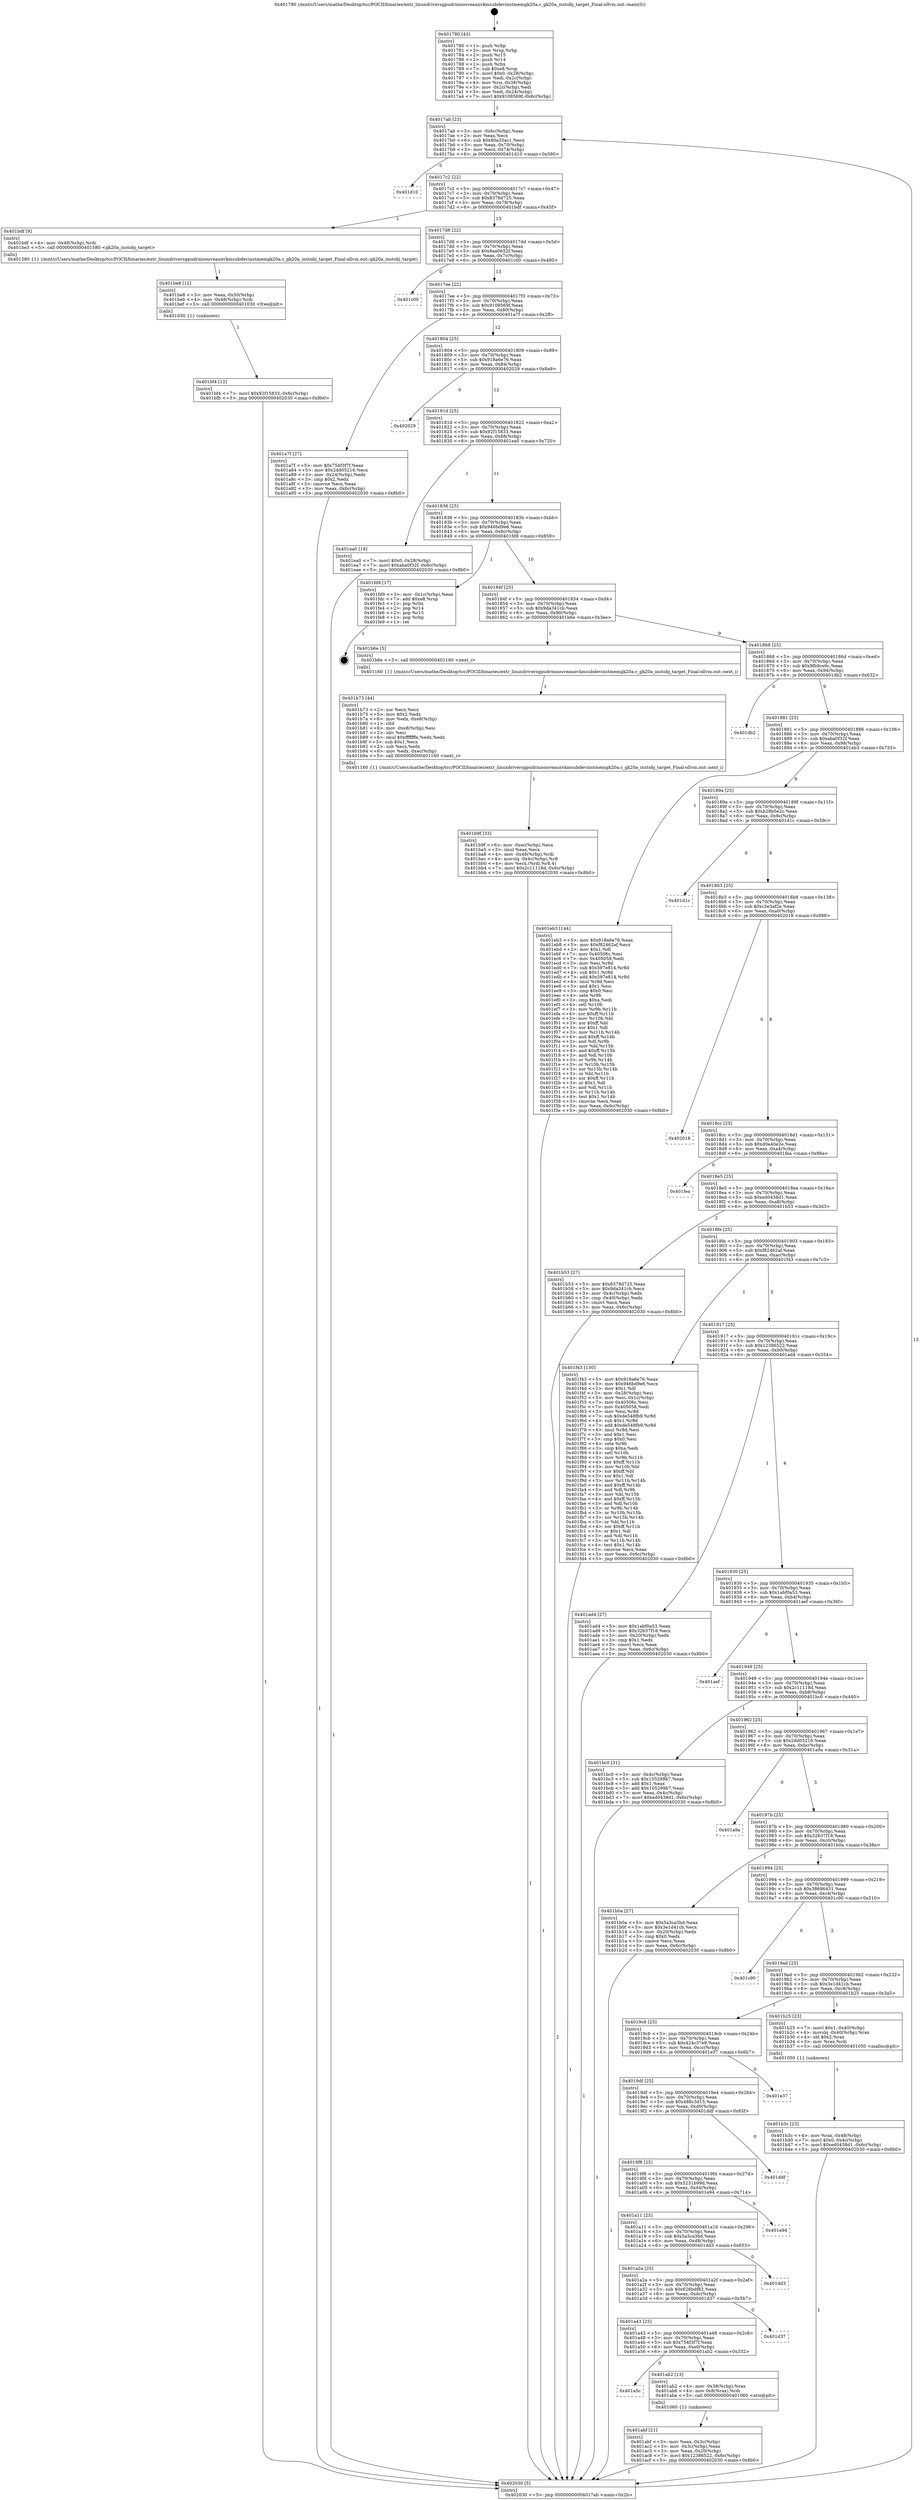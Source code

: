 digraph "0x401780" {
  label = "0x401780 (/mnt/c/Users/mathe/Desktop/tcc/POCII/binaries/extr_linuxdriversgpudrmnouveaunvkmsubdevinstmemgk20a.c_gk20a_instobj_target_Final-ollvm.out::main(0))"
  labelloc = "t"
  node[shape=record]

  Entry [label="",width=0.3,height=0.3,shape=circle,fillcolor=black,style=filled]
  "0x4017ab" [label="{
     0x4017ab [23]\l
     | [instrs]\l
     &nbsp;&nbsp;0x4017ab \<+3\>: mov -0x6c(%rbp),%eax\l
     &nbsp;&nbsp;0x4017ae \<+2\>: mov %eax,%ecx\l
     &nbsp;&nbsp;0x4017b0 \<+6\>: sub $0x80a35ac1,%ecx\l
     &nbsp;&nbsp;0x4017b6 \<+3\>: mov %eax,-0x70(%rbp)\l
     &nbsp;&nbsp;0x4017b9 \<+3\>: mov %ecx,-0x74(%rbp)\l
     &nbsp;&nbsp;0x4017bc \<+6\>: je 0000000000401d10 \<main+0x590\>\l
  }"]
  "0x401d10" [label="{
     0x401d10\l
  }", style=dashed]
  "0x4017c2" [label="{
     0x4017c2 [22]\l
     | [instrs]\l
     &nbsp;&nbsp;0x4017c2 \<+5\>: jmp 00000000004017c7 \<main+0x47\>\l
     &nbsp;&nbsp;0x4017c7 \<+3\>: mov -0x70(%rbp),%eax\l
     &nbsp;&nbsp;0x4017ca \<+5\>: sub $0x8378d725,%eax\l
     &nbsp;&nbsp;0x4017cf \<+3\>: mov %eax,-0x78(%rbp)\l
     &nbsp;&nbsp;0x4017d2 \<+6\>: je 0000000000401bdf \<main+0x45f\>\l
  }"]
  Exit [label="",width=0.3,height=0.3,shape=circle,fillcolor=black,style=filled,peripheries=2]
  "0x401bdf" [label="{
     0x401bdf [9]\l
     | [instrs]\l
     &nbsp;&nbsp;0x401bdf \<+4\>: mov -0x48(%rbp),%rdi\l
     &nbsp;&nbsp;0x401be3 \<+5\>: call 0000000000401580 \<gk20a_instobj_target\>\l
     | [calls]\l
     &nbsp;&nbsp;0x401580 \{1\} (/mnt/c/Users/mathe/Desktop/tcc/POCII/binaries/extr_linuxdriversgpudrmnouveaunvkmsubdevinstmemgk20a.c_gk20a_instobj_target_Final-ollvm.out::gk20a_instobj_target)\l
  }"]
  "0x4017d8" [label="{
     0x4017d8 [22]\l
     | [instrs]\l
     &nbsp;&nbsp;0x4017d8 \<+5\>: jmp 00000000004017dd \<main+0x5d\>\l
     &nbsp;&nbsp;0x4017dd \<+3\>: mov -0x70(%rbp),%eax\l
     &nbsp;&nbsp;0x4017e0 \<+5\>: sub $0x8aa0652f,%eax\l
     &nbsp;&nbsp;0x4017e5 \<+3\>: mov %eax,-0x7c(%rbp)\l
     &nbsp;&nbsp;0x4017e8 \<+6\>: je 0000000000401c00 \<main+0x480\>\l
  }"]
  "0x401bf4" [label="{
     0x401bf4 [12]\l
     | [instrs]\l
     &nbsp;&nbsp;0x401bf4 \<+7\>: movl $0x92f15833,-0x6c(%rbp)\l
     &nbsp;&nbsp;0x401bfb \<+5\>: jmp 0000000000402030 \<main+0x8b0\>\l
  }"]
  "0x401c00" [label="{
     0x401c00\l
  }", style=dashed]
  "0x4017ee" [label="{
     0x4017ee [22]\l
     | [instrs]\l
     &nbsp;&nbsp;0x4017ee \<+5\>: jmp 00000000004017f3 \<main+0x73\>\l
     &nbsp;&nbsp;0x4017f3 \<+3\>: mov -0x70(%rbp),%eax\l
     &nbsp;&nbsp;0x4017f6 \<+5\>: sub $0x9108569f,%eax\l
     &nbsp;&nbsp;0x4017fb \<+3\>: mov %eax,-0x80(%rbp)\l
     &nbsp;&nbsp;0x4017fe \<+6\>: je 0000000000401a7f \<main+0x2ff\>\l
  }"]
  "0x401be8" [label="{
     0x401be8 [12]\l
     | [instrs]\l
     &nbsp;&nbsp;0x401be8 \<+3\>: mov %eax,-0x50(%rbp)\l
     &nbsp;&nbsp;0x401beb \<+4\>: mov -0x48(%rbp),%rdi\l
     &nbsp;&nbsp;0x401bef \<+5\>: call 0000000000401030 \<free@plt\>\l
     | [calls]\l
     &nbsp;&nbsp;0x401030 \{1\} (unknown)\l
  }"]
  "0x401a7f" [label="{
     0x401a7f [27]\l
     | [instrs]\l
     &nbsp;&nbsp;0x401a7f \<+5\>: mov $0x754f3f7f,%eax\l
     &nbsp;&nbsp;0x401a84 \<+5\>: mov $0x2dd05216,%ecx\l
     &nbsp;&nbsp;0x401a89 \<+3\>: mov -0x24(%rbp),%edx\l
     &nbsp;&nbsp;0x401a8c \<+3\>: cmp $0x2,%edx\l
     &nbsp;&nbsp;0x401a8f \<+3\>: cmovne %ecx,%eax\l
     &nbsp;&nbsp;0x401a92 \<+3\>: mov %eax,-0x6c(%rbp)\l
     &nbsp;&nbsp;0x401a95 \<+5\>: jmp 0000000000402030 \<main+0x8b0\>\l
  }"]
  "0x401804" [label="{
     0x401804 [25]\l
     | [instrs]\l
     &nbsp;&nbsp;0x401804 \<+5\>: jmp 0000000000401809 \<main+0x89\>\l
     &nbsp;&nbsp;0x401809 \<+3\>: mov -0x70(%rbp),%eax\l
     &nbsp;&nbsp;0x40180c \<+5\>: sub $0x918a6e76,%eax\l
     &nbsp;&nbsp;0x401811 \<+6\>: mov %eax,-0x84(%rbp)\l
     &nbsp;&nbsp;0x401817 \<+6\>: je 0000000000402029 \<main+0x8a9\>\l
  }"]
  "0x402030" [label="{
     0x402030 [5]\l
     | [instrs]\l
     &nbsp;&nbsp;0x402030 \<+5\>: jmp 00000000004017ab \<main+0x2b\>\l
  }"]
  "0x401780" [label="{
     0x401780 [43]\l
     | [instrs]\l
     &nbsp;&nbsp;0x401780 \<+1\>: push %rbp\l
     &nbsp;&nbsp;0x401781 \<+3\>: mov %rsp,%rbp\l
     &nbsp;&nbsp;0x401784 \<+2\>: push %r15\l
     &nbsp;&nbsp;0x401786 \<+2\>: push %r14\l
     &nbsp;&nbsp;0x401788 \<+1\>: push %rbx\l
     &nbsp;&nbsp;0x401789 \<+7\>: sub $0xe8,%rsp\l
     &nbsp;&nbsp;0x401790 \<+7\>: movl $0x0,-0x28(%rbp)\l
     &nbsp;&nbsp;0x401797 \<+3\>: mov %edi,-0x2c(%rbp)\l
     &nbsp;&nbsp;0x40179a \<+4\>: mov %rsi,-0x38(%rbp)\l
     &nbsp;&nbsp;0x40179e \<+3\>: mov -0x2c(%rbp),%edi\l
     &nbsp;&nbsp;0x4017a1 \<+3\>: mov %edi,-0x24(%rbp)\l
     &nbsp;&nbsp;0x4017a4 \<+7\>: movl $0x9108569f,-0x6c(%rbp)\l
  }"]
  "0x401b9f" [label="{
     0x401b9f [33]\l
     | [instrs]\l
     &nbsp;&nbsp;0x401b9f \<+6\>: mov -0xec(%rbp),%ecx\l
     &nbsp;&nbsp;0x401ba5 \<+3\>: imul %eax,%ecx\l
     &nbsp;&nbsp;0x401ba8 \<+4\>: mov -0x48(%rbp),%rdi\l
     &nbsp;&nbsp;0x401bac \<+4\>: movslq -0x4c(%rbp),%r8\l
     &nbsp;&nbsp;0x401bb0 \<+4\>: mov %ecx,(%rdi,%r8,4)\l
     &nbsp;&nbsp;0x401bb4 \<+7\>: movl $0x2c11118d,-0x6c(%rbp)\l
     &nbsp;&nbsp;0x401bbb \<+5\>: jmp 0000000000402030 \<main+0x8b0\>\l
  }"]
  "0x402029" [label="{
     0x402029\l
  }", style=dashed]
  "0x40181d" [label="{
     0x40181d [25]\l
     | [instrs]\l
     &nbsp;&nbsp;0x40181d \<+5\>: jmp 0000000000401822 \<main+0xa2\>\l
     &nbsp;&nbsp;0x401822 \<+3\>: mov -0x70(%rbp),%eax\l
     &nbsp;&nbsp;0x401825 \<+5\>: sub $0x92f15833,%eax\l
     &nbsp;&nbsp;0x40182a \<+6\>: mov %eax,-0x88(%rbp)\l
     &nbsp;&nbsp;0x401830 \<+6\>: je 0000000000401ea0 \<main+0x720\>\l
  }"]
  "0x401b73" [label="{
     0x401b73 [44]\l
     | [instrs]\l
     &nbsp;&nbsp;0x401b73 \<+2\>: xor %ecx,%ecx\l
     &nbsp;&nbsp;0x401b75 \<+5\>: mov $0x2,%edx\l
     &nbsp;&nbsp;0x401b7a \<+6\>: mov %edx,-0xe8(%rbp)\l
     &nbsp;&nbsp;0x401b80 \<+1\>: cltd\l
     &nbsp;&nbsp;0x401b81 \<+6\>: mov -0xe8(%rbp),%esi\l
     &nbsp;&nbsp;0x401b87 \<+2\>: idiv %esi\l
     &nbsp;&nbsp;0x401b89 \<+6\>: imul $0xfffffffe,%edx,%edx\l
     &nbsp;&nbsp;0x401b8f \<+3\>: sub $0x1,%ecx\l
     &nbsp;&nbsp;0x401b92 \<+2\>: sub %ecx,%edx\l
     &nbsp;&nbsp;0x401b94 \<+6\>: mov %edx,-0xec(%rbp)\l
     &nbsp;&nbsp;0x401b9a \<+5\>: call 0000000000401160 \<next_i\>\l
     | [calls]\l
     &nbsp;&nbsp;0x401160 \{1\} (/mnt/c/Users/mathe/Desktop/tcc/POCII/binaries/extr_linuxdriversgpudrmnouveaunvkmsubdevinstmemgk20a.c_gk20a_instobj_target_Final-ollvm.out::next_i)\l
  }"]
  "0x401ea0" [label="{
     0x401ea0 [19]\l
     | [instrs]\l
     &nbsp;&nbsp;0x401ea0 \<+7\>: movl $0x0,-0x28(%rbp)\l
     &nbsp;&nbsp;0x401ea7 \<+7\>: movl $0xaba0f32f,-0x6c(%rbp)\l
     &nbsp;&nbsp;0x401eae \<+5\>: jmp 0000000000402030 \<main+0x8b0\>\l
  }"]
  "0x401836" [label="{
     0x401836 [25]\l
     | [instrs]\l
     &nbsp;&nbsp;0x401836 \<+5\>: jmp 000000000040183b \<main+0xbb\>\l
     &nbsp;&nbsp;0x40183b \<+3\>: mov -0x70(%rbp),%eax\l
     &nbsp;&nbsp;0x40183e \<+5\>: sub $0x946bd9e6,%eax\l
     &nbsp;&nbsp;0x401843 \<+6\>: mov %eax,-0x8c(%rbp)\l
     &nbsp;&nbsp;0x401849 \<+6\>: je 0000000000401fd9 \<main+0x859\>\l
  }"]
  "0x401b3c" [label="{
     0x401b3c [23]\l
     | [instrs]\l
     &nbsp;&nbsp;0x401b3c \<+4\>: mov %rax,-0x48(%rbp)\l
     &nbsp;&nbsp;0x401b40 \<+7\>: movl $0x0,-0x4c(%rbp)\l
     &nbsp;&nbsp;0x401b47 \<+7\>: movl $0xed0438d1,-0x6c(%rbp)\l
     &nbsp;&nbsp;0x401b4e \<+5\>: jmp 0000000000402030 \<main+0x8b0\>\l
  }"]
  "0x401fd9" [label="{
     0x401fd9 [17]\l
     | [instrs]\l
     &nbsp;&nbsp;0x401fd9 \<+3\>: mov -0x1c(%rbp),%eax\l
     &nbsp;&nbsp;0x401fdc \<+7\>: add $0xe8,%rsp\l
     &nbsp;&nbsp;0x401fe3 \<+1\>: pop %rbx\l
     &nbsp;&nbsp;0x401fe4 \<+2\>: pop %r14\l
     &nbsp;&nbsp;0x401fe6 \<+2\>: pop %r15\l
     &nbsp;&nbsp;0x401fe8 \<+1\>: pop %rbp\l
     &nbsp;&nbsp;0x401fe9 \<+1\>: ret\l
  }"]
  "0x40184f" [label="{
     0x40184f [25]\l
     | [instrs]\l
     &nbsp;&nbsp;0x40184f \<+5\>: jmp 0000000000401854 \<main+0xd4\>\l
     &nbsp;&nbsp;0x401854 \<+3\>: mov -0x70(%rbp),%eax\l
     &nbsp;&nbsp;0x401857 \<+5\>: sub $0x9da341cb,%eax\l
     &nbsp;&nbsp;0x40185c \<+6\>: mov %eax,-0x90(%rbp)\l
     &nbsp;&nbsp;0x401862 \<+6\>: je 0000000000401b6e \<main+0x3ee\>\l
  }"]
  "0x401abf" [label="{
     0x401abf [21]\l
     | [instrs]\l
     &nbsp;&nbsp;0x401abf \<+3\>: mov %eax,-0x3c(%rbp)\l
     &nbsp;&nbsp;0x401ac2 \<+3\>: mov -0x3c(%rbp),%eax\l
     &nbsp;&nbsp;0x401ac5 \<+3\>: mov %eax,-0x20(%rbp)\l
     &nbsp;&nbsp;0x401ac8 \<+7\>: movl $0x12386522,-0x6c(%rbp)\l
     &nbsp;&nbsp;0x401acf \<+5\>: jmp 0000000000402030 \<main+0x8b0\>\l
  }"]
  "0x401b6e" [label="{
     0x401b6e [5]\l
     | [instrs]\l
     &nbsp;&nbsp;0x401b6e \<+5\>: call 0000000000401160 \<next_i\>\l
     | [calls]\l
     &nbsp;&nbsp;0x401160 \{1\} (/mnt/c/Users/mathe/Desktop/tcc/POCII/binaries/extr_linuxdriversgpudrmnouveaunvkmsubdevinstmemgk20a.c_gk20a_instobj_target_Final-ollvm.out::next_i)\l
  }"]
  "0x401868" [label="{
     0x401868 [25]\l
     | [instrs]\l
     &nbsp;&nbsp;0x401868 \<+5\>: jmp 000000000040186d \<main+0xed\>\l
     &nbsp;&nbsp;0x40186d \<+3\>: mov -0x70(%rbp),%eax\l
     &nbsp;&nbsp;0x401870 \<+5\>: sub $0x9fb9ce9c,%eax\l
     &nbsp;&nbsp;0x401875 \<+6\>: mov %eax,-0x94(%rbp)\l
     &nbsp;&nbsp;0x40187b \<+6\>: je 0000000000401db2 \<main+0x632\>\l
  }"]
  "0x401a5c" [label="{
     0x401a5c\l
  }", style=dashed]
  "0x401db2" [label="{
     0x401db2\l
  }", style=dashed]
  "0x401881" [label="{
     0x401881 [25]\l
     | [instrs]\l
     &nbsp;&nbsp;0x401881 \<+5\>: jmp 0000000000401886 \<main+0x106\>\l
     &nbsp;&nbsp;0x401886 \<+3\>: mov -0x70(%rbp),%eax\l
     &nbsp;&nbsp;0x401889 \<+5\>: sub $0xaba0f32f,%eax\l
     &nbsp;&nbsp;0x40188e \<+6\>: mov %eax,-0x98(%rbp)\l
     &nbsp;&nbsp;0x401894 \<+6\>: je 0000000000401eb3 \<main+0x733\>\l
  }"]
  "0x401ab2" [label="{
     0x401ab2 [13]\l
     | [instrs]\l
     &nbsp;&nbsp;0x401ab2 \<+4\>: mov -0x38(%rbp),%rax\l
     &nbsp;&nbsp;0x401ab6 \<+4\>: mov 0x8(%rax),%rdi\l
     &nbsp;&nbsp;0x401aba \<+5\>: call 0000000000401060 \<atoi@plt\>\l
     | [calls]\l
     &nbsp;&nbsp;0x401060 \{1\} (unknown)\l
  }"]
  "0x401eb3" [label="{
     0x401eb3 [144]\l
     | [instrs]\l
     &nbsp;&nbsp;0x401eb3 \<+5\>: mov $0x918a6e76,%eax\l
     &nbsp;&nbsp;0x401eb8 \<+5\>: mov $0xf82462af,%ecx\l
     &nbsp;&nbsp;0x401ebd \<+2\>: mov $0x1,%dl\l
     &nbsp;&nbsp;0x401ebf \<+7\>: mov 0x40506c,%esi\l
     &nbsp;&nbsp;0x401ec6 \<+7\>: mov 0x405058,%edi\l
     &nbsp;&nbsp;0x401ecd \<+3\>: mov %esi,%r8d\l
     &nbsp;&nbsp;0x401ed0 \<+7\>: sub $0x597e814,%r8d\l
     &nbsp;&nbsp;0x401ed7 \<+4\>: sub $0x1,%r8d\l
     &nbsp;&nbsp;0x401edb \<+7\>: add $0x597e814,%r8d\l
     &nbsp;&nbsp;0x401ee2 \<+4\>: imul %r8d,%esi\l
     &nbsp;&nbsp;0x401ee6 \<+3\>: and $0x1,%esi\l
     &nbsp;&nbsp;0x401ee9 \<+3\>: cmp $0x0,%esi\l
     &nbsp;&nbsp;0x401eec \<+4\>: sete %r9b\l
     &nbsp;&nbsp;0x401ef0 \<+3\>: cmp $0xa,%edi\l
     &nbsp;&nbsp;0x401ef3 \<+4\>: setl %r10b\l
     &nbsp;&nbsp;0x401ef7 \<+3\>: mov %r9b,%r11b\l
     &nbsp;&nbsp;0x401efa \<+4\>: xor $0xff,%r11b\l
     &nbsp;&nbsp;0x401efe \<+3\>: mov %r10b,%bl\l
     &nbsp;&nbsp;0x401f01 \<+3\>: xor $0xff,%bl\l
     &nbsp;&nbsp;0x401f04 \<+3\>: xor $0x1,%dl\l
     &nbsp;&nbsp;0x401f07 \<+3\>: mov %r11b,%r14b\l
     &nbsp;&nbsp;0x401f0a \<+4\>: and $0xff,%r14b\l
     &nbsp;&nbsp;0x401f0e \<+3\>: and %dl,%r9b\l
     &nbsp;&nbsp;0x401f11 \<+3\>: mov %bl,%r15b\l
     &nbsp;&nbsp;0x401f14 \<+4\>: and $0xff,%r15b\l
     &nbsp;&nbsp;0x401f18 \<+3\>: and %dl,%r10b\l
     &nbsp;&nbsp;0x401f1b \<+3\>: or %r9b,%r14b\l
     &nbsp;&nbsp;0x401f1e \<+3\>: or %r10b,%r15b\l
     &nbsp;&nbsp;0x401f21 \<+3\>: xor %r15b,%r14b\l
     &nbsp;&nbsp;0x401f24 \<+3\>: or %bl,%r11b\l
     &nbsp;&nbsp;0x401f27 \<+4\>: xor $0xff,%r11b\l
     &nbsp;&nbsp;0x401f2b \<+3\>: or $0x1,%dl\l
     &nbsp;&nbsp;0x401f2e \<+3\>: and %dl,%r11b\l
     &nbsp;&nbsp;0x401f31 \<+3\>: or %r11b,%r14b\l
     &nbsp;&nbsp;0x401f34 \<+4\>: test $0x1,%r14b\l
     &nbsp;&nbsp;0x401f38 \<+3\>: cmovne %ecx,%eax\l
     &nbsp;&nbsp;0x401f3b \<+3\>: mov %eax,-0x6c(%rbp)\l
     &nbsp;&nbsp;0x401f3e \<+5\>: jmp 0000000000402030 \<main+0x8b0\>\l
  }"]
  "0x40189a" [label="{
     0x40189a [25]\l
     | [instrs]\l
     &nbsp;&nbsp;0x40189a \<+5\>: jmp 000000000040189f \<main+0x11f\>\l
     &nbsp;&nbsp;0x40189f \<+3\>: mov -0x70(%rbp),%eax\l
     &nbsp;&nbsp;0x4018a2 \<+5\>: sub $0xb28b5e2c,%eax\l
     &nbsp;&nbsp;0x4018a7 \<+6\>: mov %eax,-0x9c(%rbp)\l
     &nbsp;&nbsp;0x4018ad \<+6\>: je 0000000000401d1c \<main+0x59c\>\l
  }"]
  "0x401a43" [label="{
     0x401a43 [25]\l
     | [instrs]\l
     &nbsp;&nbsp;0x401a43 \<+5\>: jmp 0000000000401a48 \<main+0x2c8\>\l
     &nbsp;&nbsp;0x401a48 \<+3\>: mov -0x70(%rbp),%eax\l
     &nbsp;&nbsp;0x401a4b \<+5\>: sub $0x754f3f7f,%eax\l
     &nbsp;&nbsp;0x401a50 \<+6\>: mov %eax,-0xe0(%rbp)\l
     &nbsp;&nbsp;0x401a56 \<+6\>: je 0000000000401ab2 \<main+0x332\>\l
  }"]
  "0x401d1c" [label="{
     0x401d1c\l
  }", style=dashed]
  "0x4018b3" [label="{
     0x4018b3 [25]\l
     | [instrs]\l
     &nbsp;&nbsp;0x4018b3 \<+5\>: jmp 00000000004018b8 \<main+0x138\>\l
     &nbsp;&nbsp;0x4018b8 \<+3\>: mov -0x70(%rbp),%eax\l
     &nbsp;&nbsp;0x4018bb \<+5\>: sub $0xc3e3af2e,%eax\l
     &nbsp;&nbsp;0x4018c0 \<+6\>: mov %eax,-0xa0(%rbp)\l
     &nbsp;&nbsp;0x4018c6 \<+6\>: je 0000000000402018 \<main+0x898\>\l
  }"]
  "0x401d37" [label="{
     0x401d37\l
  }", style=dashed]
  "0x402018" [label="{
     0x402018\l
  }", style=dashed]
  "0x4018cc" [label="{
     0x4018cc [25]\l
     | [instrs]\l
     &nbsp;&nbsp;0x4018cc \<+5\>: jmp 00000000004018d1 \<main+0x151\>\l
     &nbsp;&nbsp;0x4018d1 \<+3\>: mov -0x70(%rbp),%eax\l
     &nbsp;&nbsp;0x4018d4 \<+5\>: sub $0xd0e40e2e,%eax\l
     &nbsp;&nbsp;0x4018d9 \<+6\>: mov %eax,-0xa4(%rbp)\l
     &nbsp;&nbsp;0x4018df \<+6\>: je 0000000000401fea \<main+0x86a\>\l
  }"]
  "0x401a2a" [label="{
     0x401a2a [25]\l
     | [instrs]\l
     &nbsp;&nbsp;0x401a2a \<+5\>: jmp 0000000000401a2f \<main+0x2af\>\l
     &nbsp;&nbsp;0x401a2f \<+3\>: mov -0x70(%rbp),%eax\l
     &nbsp;&nbsp;0x401a32 \<+5\>: sub $0x626bdf82,%eax\l
     &nbsp;&nbsp;0x401a37 \<+6\>: mov %eax,-0xdc(%rbp)\l
     &nbsp;&nbsp;0x401a3d \<+6\>: je 0000000000401d37 \<main+0x5b7\>\l
  }"]
  "0x401fea" [label="{
     0x401fea\l
  }", style=dashed]
  "0x4018e5" [label="{
     0x4018e5 [25]\l
     | [instrs]\l
     &nbsp;&nbsp;0x4018e5 \<+5\>: jmp 00000000004018ea \<main+0x16a\>\l
     &nbsp;&nbsp;0x4018ea \<+3\>: mov -0x70(%rbp),%eax\l
     &nbsp;&nbsp;0x4018ed \<+5\>: sub $0xed0438d1,%eax\l
     &nbsp;&nbsp;0x4018f2 \<+6\>: mov %eax,-0xa8(%rbp)\l
     &nbsp;&nbsp;0x4018f8 \<+6\>: je 0000000000401b53 \<main+0x3d3\>\l
  }"]
  "0x401dd3" [label="{
     0x401dd3\l
  }", style=dashed]
  "0x401b53" [label="{
     0x401b53 [27]\l
     | [instrs]\l
     &nbsp;&nbsp;0x401b53 \<+5\>: mov $0x8378d725,%eax\l
     &nbsp;&nbsp;0x401b58 \<+5\>: mov $0x9da341cb,%ecx\l
     &nbsp;&nbsp;0x401b5d \<+3\>: mov -0x4c(%rbp),%edx\l
     &nbsp;&nbsp;0x401b60 \<+3\>: cmp -0x40(%rbp),%edx\l
     &nbsp;&nbsp;0x401b63 \<+3\>: cmovl %ecx,%eax\l
     &nbsp;&nbsp;0x401b66 \<+3\>: mov %eax,-0x6c(%rbp)\l
     &nbsp;&nbsp;0x401b69 \<+5\>: jmp 0000000000402030 \<main+0x8b0\>\l
  }"]
  "0x4018fe" [label="{
     0x4018fe [25]\l
     | [instrs]\l
     &nbsp;&nbsp;0x4018fe \<+5\>: jmp 0000000000401903 \<main+0x183\>\l
     &nbsp;&nbsp;0x401903 \<+3\>: mov -0x70(%rbp),%eax\l
     &nbsp;&nbsp;0x401906 \<+5\>: sub $0xf82462af,%eax\l
     &nbsp;&nbsp;0x40190b \<+6\>: mov %eax,-0xac(%rbp)\l
     &nbsp;&nbsp;0x401911 \<+6\>: je 0000000000401f43 \<main+0x7c3\>\l
  }"]
  "0x401a11" [label="{
     0x401a11 [25]\l
     | [instrs]\l
     &nbsp;&nbsp;0x401a11 \<+5\>: jmp 0000000000401a16 \<main+0x296\>\l
     &nbsp;&nbsp;0x401a16 \<+3\>: mov -0x70(%rbp),%eax\l
     &nbsp;&nbsp;0x401a19 \<+5\>: sub $0x5a3ca3bd,%eax\l
     &nbsp;&nbsp;0x401a1e \<+6\>: mov %eax,-0xd8(%rbp)\l
     &nbsp;&nbsp;0x401a24 \<+6\>: je 0000000000401dd3 \<main+0x653\>\l
  }"]
  "0x401f43" [label="{
     0x401f43 [150]\l
     | [instrs]\l
     &nbsp;&nbsp;0x401f43 \<+5\>: mov $0x918a6e76,%eax\l
     &nbsp;&nbsp;0x401f48 \<+5\>: mov $0x946bd9e6,%ecx\l
     &nbsp;&nbsp;0x401f4d \<+2\>: mov $0x1,%dl\l
     &nbsp;&nbsp;0x401f4f \<+3\>: mov -0x28(%rbp),%esi\l
     &nbsp;&nbsp;0x401f52 \<+3\>: mov %esi,-0x1c(%rbp)\l
     &nbsp;&nbsp;0x401f55 \<+7\>: mov 0x40506c,%esi\l
     &nbsp;&nbsp;0x401f5c \<+7\>: mov 0x405058,%edi\l
     &nbsp;&nbsp;0x401f63 \<+3\>: mov %esi,%r8d\l
     &nbsp;&nbsp;0x401f66 \<+7\>: sub $0xde548fb9,%r8d\l
     &nbsp;&nbsp;0x401f6d \<+4\>: sub $0x1,%r8d\l
     &nbsp;&nbsp;0x401f71 \<+7\>: add $0xde548fb9,%r8d\l
     &nbsp;&nbsp;0x401f78 \<+4\>: imul %r8d,%esi\l
     &nbsp;&nbsp;0x401f7c \<+3\>: and $0x1,%esi\l
     &nbsp;&nbsp;0x401f7f \<+3\>: cmp $0x0,%esi\l
     &nbsp;&nbsp;0x401f82 \<+4\>: sete %r9b\l
     &nbsp;&nbsp;0x401f86 \<+3\>: cmp $0xa,%edi\l
     &nbsp;&nbsp;0x401f89 \<+4\>: setl %r10b\l
     &nbsp;&nbsp;0x401f8d \<+3\>: mov %r9b,%r11b\l
     &nbsp;&nbsp;0x401f90 \<+4\>: xor $0xff,%r11b\l
     &nbsp;&nbsp;0x401f94 \<+3\>: mov %r10b,%bl\l
     &nbsp;&nbsp;0x401f97 \<+3\>: xor $0xff,%bl\l
     &nbsp;&nbsp;0x401f9a \<+3\>: xor $0x1,%dl\l
     &nbsp;&nbsp;0x401f9d \<+3\>: mov %r11b,%r14b\l
     &nbsp;&nbsp;0x401fa0 \<+4\>: and $0xff,%r14b\l
     &nbsp;&nbsp;0x401fa4 \<+3\>: and %dl,%r9b\l
     &nbsp;&nbsp;0x401fa7 \<+3\>: mov %bl,%r15b\l
     &nbsp;&nbsp;0x401faa \<+4\>: and $0xff,%r15b\l
     &nbsp;&nbsp;0x401fae \<+3\>: and %dl,%r10b\l
     &nbsp;&nbsp;0x401fb1 \<+3\>: or %r9b,%r14b\l
     &nbsp;&nbsp;0x401fb4 \<+3\>: or %r10b,%r15b\l
     &nbsp;&nbsp;0x401fb7 \<+3\>: xor %r15b,%r14b\l
     &nbsp;&nbsp;0x401fba \<+3\>: or %bl,%r11b\l
     &nbsp;&nbsp;0x401fbd \<+4\>: xor $0xff,%r11b\l
     &nbsp;&nbsp;0x401fc1 \<+3\>: or $0x1,%dl\l
     &nbsp;&nbsp;0x401fc4 \<+3\>: and %dl,%r11b\l
     &nbsp;&nbsp;0x401fc7 \<+3\>: or %r11b,%r14b\l
     &nbsp;&nbsp;0x401fca \<+4\>: test $0x1,%r14b\l
     &nbsp;&nbsp;0x401fce \<+3\>: cmovne %ecx,%eax\l
     &nbsp;&nbsp;0x401fd1 \<+3\>: mov %eax,-0x6c(%rbp)\l
     &nbsp;&nbsp;0x401fd4 \<+5\>: jmp 0000000000402030 \<main+0x8b0\>\l
  }"]
  "0x401917" [label="{
     0x401917 [25]\l
     | [instrs]\l
     &nbsp;&nbsp;0x401917 \<+5\>: jmp 000000000040191c \<main+0x19c\>\l
     &nbsp;&nbsp;0x40191c \<+3\>: mov -0x70(%rbp),%eax\l
     &nbsp;&nbsp;0x40191f \<+5\>: sub $0x12386522,%eax\l
     &nbsp;&nbsp;0x401924 \<+6\>: mov %eax,-0xb0(%rbp)\l
     &nbsp;&nbsp;0x40192a \<+6\>: je 0000000000401ad4 \<main+0x354\>\l
  }"]
  "0x401e94" [label="{
     0x401e94\l
  }", style=dashed]
  "0x401ad4" [label="{
     0x401ad4 [27]\l
     | [instrs]\l
     &nbsp;&nbsp;0x401ad4 \<+5\>: mov $0x1abf0a53,%eax\l
     &nbsp;&nbsp;0x401ad9 \<+5\>: mov $0x32637f18,%ecx\l
     &nbsp;&nbsp;0x401ade \<+3\>: mov -0x20(%rbp),%edx\l
     &nbsp;&nbsp;0x401ae1 \<+3\>: cmp $0x1,%edx\l
     &nbsp;&nbsp;0x401ae4 \<+3\>: cmovl %ecx,%eax\l
     &nbsp;&nbsp;0x401ae7 \<+3\>: mov %eax,-0x6c(%rbp)\l
     &nbsp;&nbsp;0x401aea \<+5\>: jmp 0000000000402030 \<main+0x8b0\>\l
  }"]
  "0x401930" [label="{
     0x401930 [25]\l
     | [instrs]\l
     &nbsp;&nbsp;0x401930 \<+5\>: jmp 0000000000401935 \<main+0x1b5\>\l
     &nbsp;&nbsp;0x401935 \<+3\>: mov -0x70(%rbp),%eax\l
     &nbsp;&nbsp;0x401938 \<+5\>: sub $0x1abf0a53,%eax\l
     &nbsp;&nbsp;0x40193d \<+6\>: mov %eax,-0xb4(%rbp)\l
     &nbsp;&nbsp;0x401943 \<+6\>: je 0000000000401aef \<main+0x36f\>\l
  }"]
  "0x4019f8" [label="{
     0x4019f8 [25]\l
     | [instrs]\l
     &nbsp;&nbsp;0x4019f8 \<+5\>: jmp 00000000004019fd \<main+0x27d\>\l
     &nbsp;&nbsp;0x4019fd \<+3\>: mov -0x70(%rbp),%eax\l
     &nbsp;&nbsp;0x401a00 \<+5\>: sub $0x5231b99d,%eax\l
     &nbsp;&nbsp;0x401a05 \<+6\>: mov %eax,-0xd4(%rbp)\l
     &nbsp;&nbsp;0x401a0b \<+6\>: je 0000000000401e94 \<main+0x714\>\l
  }"]
  "0x401aef" [label="{
     0x401aef\l
  }", style=dashed]
  "0x401949" [label="{
     0x401949 [25]\l
     | [instrs]\l
     &nbsp;&nbsp;0x401949 \<+5\>: jmp 000000000040194e \<main+0x1ce\>\l
     &nbsp;&nbsp;0x40194e \<+3\>: mov -0x70(%rbp),%eax\l
     &nbsp;&nbsp;0x401951 \<+5\>: sub $0x2c11118d,%eax\l
     &nbsp;&nbsp;0x401956 \<+6\>: mov %eax,-0xb8(%rbp)\l
     &nbsp;&nbsp;0x40195c \<+6\>: je 0000000000401bc0 \<main+0x440\>\l
  }"]
  "0x401ddf" [label="{
     0x401ddf\l
  }", style=dashed]
  "0x401bc0" [label="{
     0x401bc0 [31]\l
     | [instrs]\l
     &nbsp;&nbsp;0x401bc0 \<+3\>: mov -0x4c(%rbp),%eax\l
     &nbsp;&nbsp;0x401bc3 \<+5\>: sub $0x105299b7,%eax\l
     &nbsp;&nbsp;0x401bc8 \<+3\>: add $0x1,%eax\l
     &nbsp;&nbsp;0x401bcb \<+5\>: add $0x105299b7,%eax\l
     &nbsp;&nbsp;0x401bd0 \<+3\>: mov %eax,-0x4c(%rbp)\l
     &nbsp;&nbsp;0x401bd3 \<+7\>: movl $0xed0438d1,-0x6c(%rbp)\l
     &nbsp;&nbsp;0x401bda \<+5\>: jmp 0000000000402030 \<main+0x8b0\>\l
  }"]
  "0x401962" [label="{
     0x401962 [25]\l
     | [instrs]\l
     &nbsp;&nbsp;0x401962 \<+5\>: jmp 0000000000401967 \<main+0x1e7\>\l
     &nbsp;&nbsp;0x401967 \<+3\>: mov -0x70(%rbp),%eax\l
     &nbsp;&nbsp;0x40196a \<+5\>: sub $0x2dd05216,%eax\l
     &nbsp;&nbsp;0x40196f \<+6\>: mov %eax,-0xbc(%rbp)\l
     &nbsp;&nbsp;0x401975 \<+6\>: je 0000000000401a9a \<main+0x31a\>\l
  }"]
  "0x4019df" [label="{
     0x4019df [25]\l
     | [instrs]\l
     &nbsp;&nbsp;0x4019df \<+5\>: jmp 00000000004019e4 \<main+0x264\>\l
     &nbsp;&nbsp;0x4019e4 \<+3\>: mov -0x70(%rbp),%eax\l
     &nbsp;&nbsp;0x4019e7 \<+5\>: sub $0x488c3d15,%eax\l
     &nbsp;&nbsp;0x4019ec \<+6\>: mov %eax,-0xd0(%rbp)\l
     &nbsp;&nbsp;0x4019f2 \<+6\>: je 0000000000401ddf \<main+0x65f\>\l
  }"]
  "0x401a9a" [label="{
     0x401a9a\l
  }", style=dashed]
  "0x40197b" [label="{
     0x40197b [25]\l
     | [instrs]\l
     &nbsp;&nbsp;0x40197b \<+5\>: jmp 0000000000401980 \<main+0x200\>\l
     &nbsp;&nbsp;0x401980 \<+3\>: mov -0x70(%rbp),%eax\l
     &nbsp;&nbsp;0x401983 \<+5\>: sub $0x32637f18,%eax\l
     &nbsp;&nbsp;0x401988 \<+6\>: mov %eax,-0xc0(%rbp)\l
     &nbsp;&nbsp;0x40198e \<+6\>: je 0000000000401b0a \<main+0x38a\>\l
  }"]
  "0x401e37" [label="{
     0x401e37\l
  }", style=dashed]
  "0x401b0a" [label="{
     0x401b0a [27]\l
     | [instrs]\l
     &nbsp;&nbsp;0x401b0a \<+5\>: mov $0x5a3ca3bd,%eax\l
     &nbsp;&nbsp;0x401b0f \<+5\>: mov $0x3e1d41cb,%ecx\l
     &nbsp;&nbsp;0x401b14 \<+3\>: mov -0x20(%rbp),%edx\l
     &nbsp;&nbsp;0x401b17 \<+3\>: cmp $0x0,%edx\l
     &nbsp;&nbsp;0x401b1a \<+3\>: cmove %ecx,%eax\l
     &nbsp;&nbsp;0x401b1d \<+3\>: mov %eax,-0x6c(%rbp)\l
     &nbsp;&nbsp;0x401b20 \<+5\>: jmp 0000000000402030 \<main+0x8b0\>\l
  }"]
  "0x401994" [label="{
     0x401994 [25]\l
     | [instrs]\l
     &nbsp;&nbsp;0x401994 \<+5\>: jmp 0000000000401999 \<main+0x219\>\l
     &nbsp;&nbsp;0x401999 \<+3\>: mov -0x70(%rbp),%eax\l
     &nbsp;&nbsp;0x40199c \<+5\>: sub $0x38686431,%eax\l
     &nbsp;&nbsp;0x4019a1 \<+6\>: mov %eax,-0xc4(%rbp)\l
     &nbsp;&nbsp;0x4019a7 \<+6\>: je 0000000000401c90 \<main+0x510\>\l
  }"]
  "0x4019c6" [label="{
     0x4019c6 [25]\l
     | [instrs]\l
     &nbsp;&nbsp;0x4019c6 \<+5\>: jmp 00000000004019cb \<main+0x24b\>\l
     &nbsp;&nbsp;0x4019cb \<+3\>: mov -0x70(%rbp),%eax\l
     &nbsp;&nbsp;0x4019ce \<+5\>: sub $0x424c37e9,%eax\l
     &nbsp;&nbsp;0x4019d3 \<+6\>: mov %eax,-0xcc(%rbp)\l
     &nbsp;&nbsp;0x4019d9 \<+6\>: je 0000000000401e37 \<main+0x6b7\>\l
  }"]
  "0x401c90" [label="{
     0x401c90\l
  }", style=dashed]
  "0x4019ad" [label="{
     0x4019ad [25]\l
     | [instrs]\l
     &nbsp;&nbsp;0x4019ad \<+5\>: jmp 00000000004019b2 \<main+0x232\>\l
     &nbsp;&nbsp;0x4019b2 \<+3\>: mov -0x70(%rbp),%eax\l
     &nbsp;&nbsp;0x4019b5 \<+5\>: sub $0x3e1d41cb,%eax\l
     &nbsp;&nbsp;0x4019ba \<+6\>: mov %eax,-0xc8(%rbp)\l
     &nbsp;&nbsp;0x4019c0 \<+6\>: je 0000000000401b25 \<main+0x3a5\>\l
  }"]
  "0x401b25" [label="{
     0x401b25 [23]\l
     | [instrs]\l
     &nbsp;&nbsp;0x401b25 \<+7\>: movl $0x1,-0x40(%rbp)\l
     &nbsp;&nbsp;0x401b2c \<+4\>: movslq -0x40(%rbp),%rax\l
     &nbsp;&nbsp;0x401b30 \<+4\>: shl $0x2,%rax\l
     &nbsp;&nbsp;0x401b34 \<+3\>: mov %rax,%rdi\l
     &nbsp;&nbsp;0x401b37 \<+5\>: call 0000000000401050 \<malloc@plt\>\l
     | [calls]\l
     &nbsp;&nbsp;0x401050 \{1\} (unknown)\l
  }"]
  Entry -> "0x401780" [label=" 1"]
  "0x4017ab" -> "0x401d10" [label=" 0"]
  "0x4017ab" -> "0x4017c2" [label=" 14"]
  "0x401fd9" -> Exit [label=" 1"]
  "0x4017c2" -> "0x401bdf" [label=" 1"]
  "0x4017c2" -> "0x4017d8" [label=" 13"]
  "0x401f43" -> "0x402030" [label=" 1"]
  "0x4017d8" -> "0x401c00" [label=" 0"]
  "0x4017d8" -> "0x4017ee" [label=" 13"]
  "0x401eb3" -> "0x402030" [label=" 1"]
  "0x4017ee" -> "0x401a7f" [label=" 1"]
  "0x4017ee" -> "0x401804" [label=" 12"]
  "0x401a7f" -> "0x402030" [label=" 1"]
  "0x401780" -> "0x4017ab" [label=" 1"]
  "0x402030" -> "0x4017ab" [label=" 13"]
  "0x401ea0" -> "0x402030" [label=" 1"]
  "0x401804" -> "0x402029" [label=" 0"]
  "0x401804" -> "0x40181d" [label=" 12"]
  "0x401bf4" -> "0x402030" [label=" 1"]
  "0x40181d" -> "0x401ea0" [label=" 1"]
  "0x40181d" -> "0x401836" [label=" 11"]
  "0x401be8" -> "0x401bf4" [label=" 1"]
  "0x401836" -> "0x401fd9" [label=" 1"]
  "0x401836" -> "0x40184f" [label=" 10"]
  "0x401bdf" -> "0x401be8" [label=" 1"]
  "0x40184f" -> "0x401b6e" [label=" 1"]
  "0x40184f" -> "0x401868" [label=" 9"]
  "0x401bc0" -> "0x402030" [label=" 1"]
  "0x401868" -> "0x401db2" [label=" 0"]
  "0x401868" -> "0x401881" [label=" 9"]
  "0x401b9f" -> "0x402030" [label=" 1"]
  "0x401881" -> "0x401eb3" [label=" 1"]
  "0x401881" -> "0x40189a" [label=" 8"]
  "0x401b73" -> "0x401b9f" [label=" 1"]
  "0x40189a" -> "0x401d1c" [label=" 0"]
  "0x40189a" -> "0x4018b3" [label=" 8"]
  "0x401b53" -> "0x402030" [label=" 2"]
  "0x4018b3" -> "0x402018" [label=" 0"]
  "0x4018b3" -> "0x4018cc" [label=" 8"]
  "0x401b3c" -> "0x402030" [label=" 1"]
  "0x4018cc" -> "0x401fea" [label=" 0"]
  "0x4018cc" -> "0x4018e5" [label=" 8"]
  "0x401b0a" -> "0x402030" [label=" 1"]
  "0x4018e5" -> "0x401b53" [label=" 2"]
  "0x4018e5" -> "0x4018fe" [label=" 6"]
  "0x401ad4" -> "0x402030" [label=" 1"]
  "0x4018fe" -> "0x401f43" [label=" 1"]
  "0x4018fe" -> "0x401917" [label=" 5"]
  "0x401ab2" -> "0x401abf" [label=" 1"]
  "0x401917" -> "0x401ad4" [label=" 1"]
  "0x401917" -> "0x401930" [label=" 4"]
  "0x401a43" -> "0x401a5c" [label=" 0"]
  "0x401930" -> "0x401aef" [label=" 0"]
  "0x401930" -> "0x401949" [label=" 4"]
  "0x401b6e" -> "0x401b73" [label=" 1"]
  "0x401949" -> "0x401bc0" [label=" 1"]
  "0x401949" -> "0x401962" [label=" 3"]
  "0x401a2a" -> "0x401a43" [label=" 1"]
  "0x401962" -> "0x401a9a" [label=" 0"]
  "0x401962" -> "0x40197b" [label=" 3"]
  "0x401b25" -> "0x401b3c" [label=" 1"]
  "0x40197b" -> "0x401b0a" [label=" 1"]
  "0x40197b" -> "0x401994" [label=" 2"]
  "0x401a11" -> "0x401a2a" [label=" 1"]
  "0x401994" -> "0x401c90" [label=" 0"]
  "0x401994" -> "0x4019ad" [label=" 2"]
  "0x401abf" -> "0x402030" [label=" 1"]
  "0x4019ad" -> "0x401b25" [label=" 1"]
  "0x4019ad" -> "0x4019c6" [label=" 1"]
  "0x401a11" -> "0x401dd3" [label=" 0"]
  "0x4019c6" -> "0x401e37" [label=" 0"]
  "0x4019c6" -> "0x4019df" [label=" 1"]
  "0x401a2a" -> "0x401d37" [label=" 0"]
  "0x4019df" -> "0x401ddf" [label=" 0"]
  "0x4019df" -> "0x4019f8" [label=" 1"]
  "0x401a43" -> "0x401ab2" [label=" 1"]
  "0x4019f8" -> "0x401e94" [label=" 0"]
  "0x4019f8" -> "0x401a11" [label=" 1"]
}
